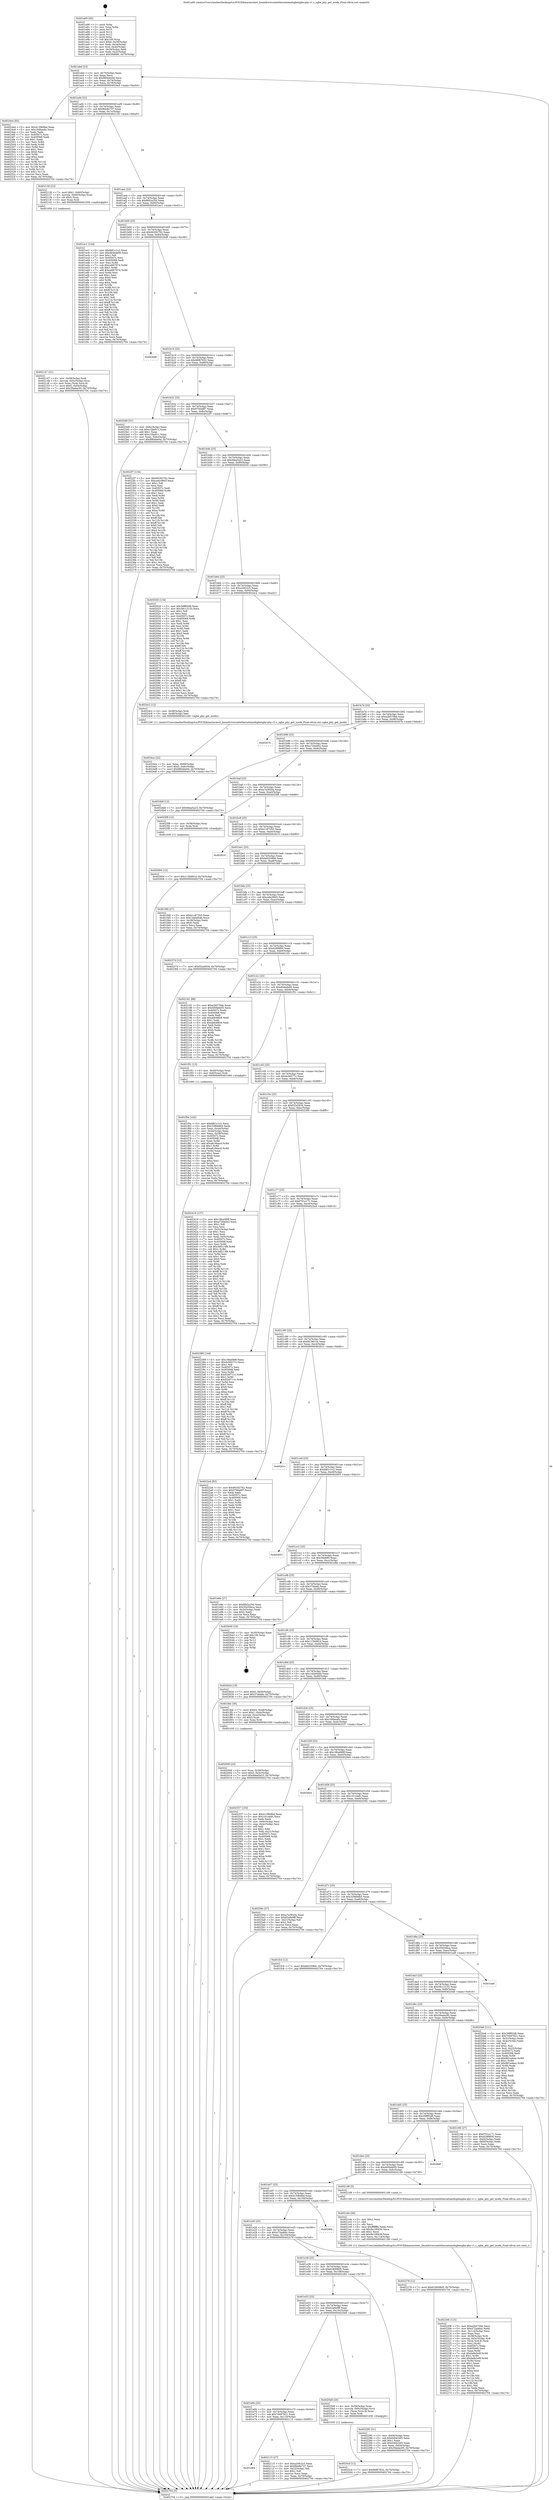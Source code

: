 digraph "0x401a90" {
  label = "0x401a90 (/mnt/c/Users/mathe/Desktop/tcc/POCII/binaries/extr_linuxdriversnetethernetamdxgbexgbe-phy-v1.c_xgbe_phy_get_mode_Final-ollvm.out::main(0))"
  labelloc = "t"
  node[shape=record]

  Entry [label="",width=0.3,height=0.3,shape=circle,fillcolor=black,style=filled]
  "0x401abd" [label="{
     0x401abd [23]\l
     | [instrs]\l
     &nbsp;&nbsp;0x401abd \<+3\>: mov -0x70(%rbp),%eax\l
     &nbsp;&nbsp;0x401ac0 \<+2\>: mov %eax,%ecx\l
     &nbsp;&nbsp;0x401ac2 \<+6\>: sub $0x880ebe0d,%ecx\l
     &nbsp;&nbsp;0x401ac8 \<+3\>: mov %eax,-0x74(%rbp)\l
     &nbsp;&nbsp;0x401acb \<+3\>: mov %ecx,-0x78(%rbp)\l
     &nbsp;&nbsp;0x401ace \<+6\>: je 00000000004024e4 \<main+0xa54\>\l
  }"]
  "0x4024e4" [label="{
     0x4024e4 [83]\l
     | [instrs]\l
     &nbsp;&nbsp;0x4024e4 \<+5\>: mov $0x4139b9bd,%eax\l
     &nbsp;&nbsp;0x4024e9 \<+5\>: mov $0x16dbea6c,%ecx\l
     &nbsp;&nbsp;0x4024ee \<+2\>: xor %edx,%edx\l
     &nbsp;&nbsp;0x4024f0 \<+7\>: mov 0x40507c,%esi\l
     &nbsp;&nbsp;0x4024f7 \<+7\>: mov 0x405068,%edi\l
     &nbsp;&nbsp;0x4024fe \<+3\>: sub $0x1,%edx\l
     &nbsp;&nbsp;0x402501 \<+3\>: mov %esi,%r8d\l
     &nbsp;&nbsp;0x402504 \<+3\>: add %edx,%r8d\l
     &nbsp;&nbsp;0x402507 \<+4\>: imul %r8d,%esi\l
     &nbsp;&nbsp;0x40250b \<+3\>: and $0x1,%esi\l
     &nbsp;&nbsp;0x40250e \<+3\>: cmp $0x0,%esi\l
     &nbsp;&nbsp;0x402511 \<+4\>: sete %r9b\l
     &nbsp;&nbsp;0x402515 \<+3\>: cmp $0xa,%edi\l
     &nbsp;&nbsp;0x402518 \<+4\>: setl %r10b\l
     &nbsp;&nbsp;0x40251c \<+3\>: mov %r9b,%r11b\l
     &nbsp;&nbsp;0x40251f \<+3\>: and %r10b,%r11b\l
     &nbsp;&nbsp;0x402522 \<+3\>: xor %r10b,%r9b\l
     &nbsp;&nbsp;0x402525 \<+3\>: or %r9b,%r11b\l
     &nbsp;&nbsp;0x402528 \<+4\>: test $0x1,%r11b\l
     &nbsp;&nbsp;0x40252c \<+3\>: cmovne %ecx,%eax\l
     &nbsp;&nbsp;0x40252f \<+3\>: mov %eax,-0x70(%rbp)\l
     &nbsp;&nbsp;0x402532 \<+5\>: jmp 0000000000402704 \<main+0xc74\>\l
  }"]
  "0x401ad4" [label="{
     0x401ad4 [22]\l
     | [instrs]\l
     &nbsp;&nbsp;0x401ad4 \<+5\>: jmp 0000000000401ad9 \<main+0x49\>\l
     &nbsp;&nbsp;0x401ad9 \<+3\>: mov -0x74(%rbp),%eax\l
     &nbsp;&nbsp;0x401adc \<+5\>: sub $0x8be8e737,%eax\l
     &nbsp;&nbsp;0x401ae1 \<+3\>: mov %eax,-0x7c(%rbp)\l
     &nbsp;&nbsp;0x401ae4 \<+6\>: je 0000000000402130 \<main+0x6a0\>\l
  }"]
  Exit [label="",width=0.3,height=0.3,shape=circle,fillcolor=black,style=filled,peripheries=2]
  "0x402130" [label="{
     0x402130 [23]\l
     | [instrs]\l
     &nbsp;&nbsp;0x402130 \<+7\>: movl $0x1,-0x60(%rbp)\l
     &nbsp;&nbsp;0x402137 \<+4\>: movslq -0x60(%rbp),%rax\l
     &nbsp;&nbsp;0x40213b \<+4\>: shl $0x2,%rax\l
     &nbsp;&nbsp;0x40213f \<+3\>: mov %rax,%rdi\l
     &nbsp;&nbsp;0x402142 \<+5\>: call 0000000000401050 \<malloc@plt\>\l
     | [calls]\l
     &nbsp;&nbsp;0x401050 \{1\} (unknown)\l
  }"]
  "0x401aea" [label="{
     0x401aea [22]\l
     | [instrs]\l
     &nbsp;&nbsp;0x401aea \<+5\>: jmp 0000000000401aef \<main+0x5f\>\l
     &nbsp;&nbsp;0x401aef \<+3\>: mov -0x74(%rbp),%eax\l
     &nbsp;&nbsp;0x401af2 \<+5\>: sub $0x8fd2a25d,%eax\l
     &nbsp;&nbsp;0x401af7 \<+3\>: mov %eax,-0x80(%rbp)\l
     &nbsp;&nbsp;0x401afa \<+6\>: je 0000000000401ec1 \<main+0x431\>\l
  }"]
  "0x402604" [label="{
     0x402604 [12]\l
     | [instrs]\l
     &nbsp;&nbsp;0x402604 \<+7\>: movl $0x115b991d,-0x70(%rbp)\l
     &nbsp;&nbsp;0x40260b \<+5\>: jmp 0000000000402704 \<main+0xc74\>\l
  }"]
  "0x401ec1" [label="{
     0x401ec1 [144]\l
     | [instrs]\l
     &nbsp;&nbsp;0x401ec1 \<+5\>: mov $0xfd61c1c2,%eax\l
     &nbsp;&nbsp;0x401ec6 \<+5\>: mov $0xdb4ede00,%ecx\l
     &nbsp;&nbsp;0x401ecb \<+2\>: mov $0x1,%dl\l
     &nbsp;&nbsp;0x401ecd \<+7\>: mov 0x40507c,%esi\l
     &nbsp;&nbsp;0x401ed4 \<+7\>: mov 0x405068,%edi\l
     &nbsp;&nbsp;0x401edb \<+3\>: mov %esi,%r8d\l
     &nbsp;&nbsp;0x401ede \<+7\>: sub $0xce667974,%r8d\l
     &nbsp;&nbsp;0x401ee5 \<+4\>: sub $0x1,%r8d\l
     &nbsp;&nbsp;0x401ee9 \<+7\>: add $0xce667974,%r8d\l
     &nbsp;&nbsp;0x401ef0 \<+4\>: imul %r8d,%esi\l
     &nbsp;&nbsp;0x401ef4 \<+3\>: and $0x1,%esi\l
     &nbsp;&nbsp;0x401ef7 \<+3\>: cmp $0x0,%esi\l
     &nbsp;&nbsp;0x401efa \<+4\>: sete %r9b\l
     &nbsp;&nbsp;0x401efe \<+3\>: cmp $0xa,%edi\l
     &nbsp;&nbsp;0x401f01 \<+4\>: setl %r10b\l
     &nbsp;&nbsp;0x401f05 \<+3\>: mov %r9b,%r11b\l
     &nbsp;&nbsp;0x401f08 \<+4\>: xor $0xff,%r11b\l
     &nbsp;&nbsp;0x401f0c \<+3\>: mov %r10b,%bl\l
     &nbsp;&nbsp;0x401f0f \<+3\>: xor $0xff,%bl\l
     &nbsp;&nbsp;0x401f12 \<+3\>: xor $0x1,%dl\l
     &nbsp;&nbsp;0x401f15 \<+3\>: mov %r11b,%r14b\l
     &nbsp;&nbsp;0x401f18 \<+4\>: and $0xff,%r14b\l
     &nbsp;&nbsp;0x401f1c \<+3\>: and %dl,%r9b\l
     &nbsp;&nbsp;0x401f1f \<+3\>: mov %bl,%r15b\l
     &nbsp;&nbsp;0x401f22 \<+4\>: and $0xff,%r15b\l
     &nbsp;&nbsp;0x401f26 \<+3\>: and %dl,%r10b\l
     &nbsp;&nbsp;0x401f29 \<+3\>: or %r9b,%r14b\l
     &nbsp;&nbsp;0x401f2c \<+3\>: or %r10b,%r15b\l
     &nbsp;&nbsp;0x401f2f \<+3\>: xor %r15b,%r14b\l
     &nbsp;&nbsp;0x401f32 \<+3\>: or %bl,%r11b\l
     &nbsp;&nbsp;0x401f35 \<+4\>: xor $0xff,%r11b\l
     &nbsp;&nbsp;0x401f39 \<+3\>: or $0x1,%dl\l
     &nbsp;&nbsp;0x401f3c \<+3\>: and %dl,%r11b\l
     &nbsp;&nbsp;0x401f3f \<+3\>: or %r11b,%r14b\l
     &nbsp;&nbsp;0x401f42 \<+4\>: test $0x1,%r14b\l
     &nbsp;&nbsp;0x401f46 \<+3\>: cmovne %ecx,%eax\l
     &nbsp;&nbsp;0x401f49 \<+3\>: mov %eax,-0x70(%rbp)\l
     &nbsp;&nbsp;0x401f4c \<+5\>: jmp 0000000000402704 \<main+0xc74\>\l
  }"]
  "0x401b00" [label="{
     0x401b00 [25]\l
     | [instrs]\l
     &nbsp;&nbsp;0x401b00 \<+5\>: jmp 0000000000401b05 \<main+0x75\>\l
     &nbsp;&nbsp;0x401b05 \<+3\>: mov -0x74(%rbp),%eax\l
     &nbsp;&nbsp;0x401b08 \<+5\>: sub $0x90292762,%eax\l
     &nbsp;&nbsp;0x401b0d \<+6\>: mov %eax,-0x84(%rbp)\l
     &nbsp;&nbsp;0x401b13 \<+6\>: je 00000000004026d8 \<main+0xc48\>\l
  }"]
  "0x4025cd" [label="{
     0x4025cd [12]\l
     | [instrs]\l
     &nbsp;&nbsp;0x4025cd \<+7\>: movl $0x96f67632,-0x70(%rbp)\l
     &nbsp;&nbsp;0x4025d4 \<+5\>: jmp 0000000000402704 \<main+0xc74\>\l
  }"]
  "0x4026d8" [label="{
     0x4026d8\l
  }", style=dashed]
  "0x401b19" [label="{
     0x401b19 [25]\l
     | [instrs]\l
     &nbsp;&nbsp;0x401b19 \<+5\>: jmp 0000000000401b1e \<main+0x8e\>\l
     &nbsp;&nbsp;0x401b1e \<+3\>: mov -0x74(%rbp),%eax\l
     &nbsp;&nbsp;0x401b21 \<+5\>: sub $0x96f67632,%eax\l
     &nbsp;&nbsp;0x401b26 \<+6\>: mov %eax,-0x88(%rbp)\l
     &nbsp;&nbsp;0x401b2c \<+6\>: je 00000000004025d9 \<main+0xb49\>\l
  }"]
  "0x4024ce" [label="{
     0x4024ce [22]\l
     | [instrs]\l
     &nbsp;&nbsp;0x4024ce \<+3\>: mov %eax,-0x68(%rbp)\l
     &nbsp;&nbsp;0x4024d1 \<+7\>: movl $0x0,-0x6c(%rbp)\l
     &nbsp;&nbsp;0x4024d8 \<+7\>: movl $0x880ebe0d,-0x70(%rbp)\l
     &nbsp;&nbsp;0x4024df \<+5\>: jmp 0000000000402704 \<main+0xc74\>\l
  }"]
  "0x4025d9" [label="{
     0x4025d9 [31]\l
     | [instrs]\l
     &nbsp;&nbsp;0x4025d9 \<+3\>: mov -0x6c(%rbp),%eax\l
     &nbsp;&nbsp;0x4025dc \<+5\>: sub $0xc1faa911,%eax\l
     &nbsp;&nbsp;0x4025e1 \<+3\>: add $0x1,%eax\l
     &nbsp;&nbsp;0x4025e4 \<+5\>: add $0xc1faa911,%eax\l
     &nbsp;&nbsp;0x4025e9 \<+3\>: mov %eax,-0x6c(%rbp)\l
     &nbsp;&nbsp;0x4025ec \<+7\>: movl $0x880ebe0d,-0x70(%rbp)\l
     &nbsp;&nbsp;0x4025f3 \<+5\>: jmp 0000000000402704 \<main+0xc74\>\l
  }"]
  "0x401b32" [label="{
     0x401b32 [25]\l
     | [instrs]\l
     &nbsp;&nbsp;0x401b32 \<+5\>: jmp 0000000000401b37 \<main+0xa7\>\l
     &nbsp;&nbsp;0x401b37 \<+3\>: mov -0x74(%rbp),%eax\l
     &nbsp;&nbsp;0x401b3a \<+5\>: sub $0x9700a8f7,%eax\l
     &nbsp;&nbsp;0x401b3f \<+6\>: mov %eax,-0x8c(%rbp)\l
     &nbsp;&nbsp;0x401b45 \<+6\>: je 00000000004022f7 \<main+0x867\>\l
  }"]
  "0x402206" [label="{
     0x402206 [115]\l
     | [instrs]\l
     &nbsp;&nbsp;0x402206 \<+5\>: mov $0xa2b570bb,%ecx\l
     &nbsp;&nbsp;0x40220b \<+5\>: mov $0x472aa6dc,%edx\l
     &nbsp;&nbsp;0x402210 \<+6\>: mov -0x114(%rbp),%esi\l
     &nbsp;&nbsp;0x402216 \<+3\>: imul %eax,%esi\l
     &nbsp;&nbsp;0x402219 \<+4\>: mov -0x58(%rbp),%rdi\l
     &nbsp;&nbsp;0x40221d \<+4\>: movslq -0x5c(%rbp),%r8\l
     &nbsp;&nbsp;0x402221 \<+4\>: mov (%rdi,%r8,8),%rdi\l
     &nbsp;&nbsp;0x402225 \<+2\>: mov %esi,(%rdi)\l
     &nbsp;&nbsp;0x402227 \<+7\>: mov 0x40507c,%eax\l
     &nbsp;&nbsp;0x40222e \<+7\>: mov 0x405068,%esi\l
     &nbsp;&nbsp;0x402235 \<+3\>: mov %eax,%r9d\l
     &nbsp;&nbsp;0x402238 \<+7\>: sub $0xbefe2e6f,%r9d\l
     &nbsp;&nbsp;0x40223f \<+4\>: sub $0x1,%r9d\l
     &nbsp;&nbsp;0x402243 \<+7\>: add $0xbefe2e6f,%r9d\l
     &nbsp;&nbsp;0x40224a \<+4\>: imul %r9d,%eax\l
     &nbsp;&nbsp;0x40224e \<+3\>: and $0x1,%eax\l
     &nbsp;&nbsp;0x402251 \<+3\>: cmp $0x0,%eax\l
     &nbsp;&nbsp;0x402254 \<+4\>: sete %r10b\l
     &nbsp;&nbsp;0x402258 \<+3\>: cmp $0xa,%esi\l
     &nbsp;&nbsp;0x40225b \<+4\>: setl %r11b\l
     &nbsp;&nbsp;0x40225f \<+3\>: mov %r10b,%bl\l
     &nbsp;&nbsp;0x402262 \<+3\>: and %r11b,%bl\l
     &nbsp;&nbsp;0x402265 \<+3\>: xor %r11b,%r10b\l
     &nbsp;&nbsp;0x402268 \<+3\>: or %r10b,%bl\l
     &nbsp;&nbsp;0x40226b \<+3\>: test $0x1,%bl\l
     &nbsp;&nbsp;0x40226e \<+3\>: cmovne %edx,%ecx\l
     &nbsp;&nbsp;0x402271 \<+3\>: mov %ecx,-0x70(%rbp)\l
     &nbsp;&nbsp;0x402274 \<+5\>: jmp 0000000000402704 \<main+0xc74\>\l
  }"]
  "0x4022f7" [label="{
     0x4022f7 [134]\l
     | [instrs]\l
     &nbsp;&nbsp;0x4022f7 \<+5\>: mov $0x90292762,%eax\l
     &nbsp;&nbsp;0x4022fc \<+5\>: mov $0xcebc08d3,%ecx\l
     &nbsp;&nbsp;0x402301 \<+2\>: mov $0x1,%dl\l
     &nbsp;&nbsp;0x402303 \<+2\>: xor %esi,%esi\l
     &nbsp;&nbsp;0x402305 \<+7\>: mov 0x40507c,%edi\l
     &nbsp;&nbsp;0x40230c \<+8\>: mov 0x405068,%r8d\l
     &nbsp;&nbsp;0x402314 \<+3\>: sub $0x1,%esi\l
     &nbsp;&nbsp;0x402317 \<+3\>: mov %edi,%r9d\l
     &nbsp;&nbsp;0x40231a \<+3\>: add %esi,%r9d\l
     &nbsp;&nbsp;0x40231d \<+4\>: imul %r9d,%edi\l
     &nbsp;&nbsp;0x402321 \<+3\>: and $0x1,%edi\l
     &nbsp;&nbsp;0x402324 \<+3\>: cmp $0x0,%edi\l
     &nbsp;&nbsp;0x402327 \<+4\>: sete %r10b\l
     &nbsp;&nbsp;0x40232b \<+4\>: cmp $0xa,%r8d\l
     &nbsp;&nbsp;0x40232f \<+4\>: setl %r11b\l
     &nbsp;&nbsp;0x402333 \<+3\>: mov %r10b,%bl\l
     &nbsp;&nbsp;0x402336 \<+3\>: xor $0xff,%bl\l
     &nbsp;&nbsp;0x402339 \<+3\>: mov %r11b,%r14b\l
     &nbsp;&nbsp;0x40233c \<+4\>: xor $0xff,%r14b\l
     &nbsp;&nbsp;0x402340 \<+3\>: xor $0x0,%dl\l
     &nbsp;&nbsp;0x402343 \<+3\>: mov %bl,%r15b\l
     &nbsp;&nbsp;0x402346 \<+4\>: and $0x0,%r15b\l
     &nbsp;&nbsp;0x40234a \<+3\>: and %dl,%r10b\l
     &nbsp;&nbsp;0x40234d \<+3\>: mov %r14b,%r12b\l
     &nbsp;&nbsp;0x402350 \<+4\>: and $0x0,%r12b\l
     &nbsp;&nbsp;0x402354 \<+3\>: and %dl,%r11b\l
     &nbsp;&nbsp;0x402357 \<+3\>: or %r10b,%r15b\l
     &nbsp;&nbsp;0x40235a \<+3\>: or %r11b,%r12b\l
     &nbsp;&nbsp;0x40235d \<+3\>: xor %r12b,%r15b\l
     &nbsp;&nbsp;0x402360 \<+3\>: or %r14b,%bl\l
     &nbsp;&nbsp;0x402363 \<+3\>: xor $0xff,%bl\l
     &nbsp;&nbsp;0x402366 \<+3\>: or $0x0,%dl\l
     &nbsp;&nbsp;0x402369 \<+2\>: and %dl,%bl\l
     &nbsp;&nbsp;0x40236b \<+3\>: or %bl,%r15b\l
     &nbsp;&nbsp;0x40236e \<+4\>: test $0x1,%r15b\l
     &nbsp;&nbsp;0x402372 \<+3\>: cmovne %ecx,%eax\l
     &nbsp;&nbsp;0x402375 \<+3\>: mov %eax,-0x70(%rbp)\l
     &nbsp;&nbsp;0x402378 \<+5\>: jmp 0000000000402704 \<main+0xc74\>\l
  }"]
  "0x401b4b" [label="{
     0x401b4b [25]\l
     | [instrs]\l
     &nbsp;&nbsp;0x401b4b \<+5\>: jmp 0000000000401b50 \<main+0xc0\>\l
     &nbsp;&nbsp;0x401b50 \<+3\>: mov -0x74(%rbp),%eax\l
     &nbsp;&nbsp;0x401b53 \<+5\>: sub $0x9dea5a23,%eax\l
     &nbsp;&nbsp;0x401b58 \<+6\>: mov %eax,-0x90(%rbp)\l
     &nbsp;&nbsp;0x401b5e \<+6\>: je 0000000000402020 \<main+0x590\>\l
  }"]
  "0x4021de" [label="{
     0x4021de [40]\l
     | [instrs]\l
     &nbsp;&nbsp;0x4021de \<+5\>: mov $0x2,%ecx\l
     &nbsp;&nbsp;0x4021e3 \<+1\>: cltd\l
     &nbsp;&nbsp;0x4021e4 \<+2\>: idiv %ecx\l
     &nbsp;&nbsp;0x4021e6 \<+6\>: imul $0xfffffffe,%edx,%ecx\l
     &nbsp;&nbsp;0x4021ec \<+6\>: sub $0x9e108430,%ecx\l
     &nbsp;&nbsp;0x4021f2 \<+3\>: add $0x1,%ecx\l
     &nbsp;&nbsp;0x4021f5 \<+6\>: add $0x9e108430,%ecx\l
     &nbsp;&nbsp;0x4021fb \<+6\>: mov %ecx,-0x114(%rbp)\l
     &nbsp;&nbsp;0x402201 \<+5\>: call 0000000000401160 \<next_i\>\l
     | [calls]\l
     &nbsp;&nbsp;0x401160 \{1\} (/mnt/c/Users/mathe/Desktop/tcc/POCII/binaries/extr_linuxdriversnetethernetamdxgbexgbe-phy-v1.c_xgbe_phy_get_mode_Final-ollvm.out::next_i)\l
  }"]
  "0x402020" [label="{
     0x402020 [134]\l
     | [instrs]\l
     &nbsp;&nbsp;0x402020 \<+5\>: mov $0x39ff93d8,%eax\l
     &nbsp;&nbsp;0x402025 \<+5\>: mov $0x38c12133,%ecx\l
     &nbsp;&nbsp;0x40202a \<+2\>: mov $0x1,%dl\l
     &nbsp;&nbsp;0x40202c \<+2\>: xor %esi,%esi\l
     &nbsp;&nbsp;0x40202e \<+7\>: mov 0x40507c,%edi\l
     &nbsp;&nbsp;0x402035 \<+8\>: mov 0x405068,%r8d\l
     &nbsp;&nbsp;0x40203d \<+3\>: sub $0x1,%esi\l
     &nbsp;&nbsp;0x402040 \<+3\>: mov %edi,%r9d\l
     &nbsp;&nbsp;0x402043 \<+3\>: add %esi,%r9d\l
     &nbsp;&nbsp;0x402046 \<+4\>: imul %r9d,%edi\l
     &nbsp;&nbsp;0x40204a \<+3\>: and $0x1,%edi\l
     &nbsp;&nbsp;0x40204d \<+3\>: cmp $0x0,%edi\l
     &nbsp;&nbsp;0x402050 \<+4\>: sete %r10b\l
     &nbsp;&nbsp;0x402054 \<+4\>: cmp $0xa,%r8d\l
     &nbsp;&nbsp;0x402058 \<+4\>: setl %r11b\l
     &nbsp;&nbsp;0x40205c \<+3\>: mov %r10b,%bl\l
     &nbsp;&nbsp;0x40205f \<+3\>: xor $0xff,%bl\l
     &nbsp;&nbsp;0x402062 \<+3\>: mov %r11b,%r14b\l
     &nbsp;&nbsp;0x402065 \<+4\>: xor $0xff,%r14b\l
     &nbsp;&nbsp;0x402069 \<+3\>: xor $0x0,%dl\l
     &nbsp;&nbsp;0x40206c \<+3\>: mov %bl,%r15b\l
     &nbsp;&nbsp;0x40206f \<+4\>: and $0x0,%r15b\l
     &nbsp;&nbsp;0x402073 \<+3\>: and %dl,%r10b\l
     &nbsp;&nbsp;0x402076 \<+3\>: mov %r14b,%r12b\l
     &nbsp;&nbsp;0x402079 \<+4\>: and $0x0,%r12b\l
     &nbsp;&nbsp;0x40207d \<+3\>: and %dl,%r11b\l
     &nbsp;&nbsp;0x402080 \<+3\>: or %r10b,%r15b\l
     &nbsp;&nbsp;0x402083 \<+3\>: or %r11b,%r12b\l
     &nbsp;&nbsp;0x402086 \<+3\>: xor %r12b,%r15b\l
     &nbsp;&nbsp;0x402089 \<+3\>: or %r14b,%bl\l
     &nbsp;&nbsp;0x40208c \<+3\>: xor $0xff,%bl\l
     &nbsp;&nbsp;0x40208f \<+3\>: or $0x0,%dl\l
     &nbsp;&nbsp;0x402092 \<+2\>: and %dl,%bl\l
     &nbsp;&nbsp;0x402094 \<+3\>: or %bl,%r15b\l
     &nbsp;&nbsp;0x402097 \<+4\>: test $0x1,%r15b\l
     &nbsp;&nbsp;0x40209b \<+3\>: cmovne %ecx,%eax\l
     &nbsp;&nbsp;0x40209e \<+3\>: mov %eax,-0x70(%rbp)\l
     &nbsp;&nbsp;0x4020a1 \<+5\>: jmp 0000000000402704 \<main+0xc74\>\l
  }"]
  "0x401b64" [label="{
     0x401b64 [25]\l
     | [instrs]\l
     &nbsp;&nbsp;0x401b64 \<+5\>: jmp 0000000000401b69 \<main+0xd9\>\l
     &nbsp;&nbsp;0x401b69 \<+3\>: mov -0x74(%rbp),%eax\l
     &nbsp;&nbsp;0x401b6c \<+5\>: sub $0xa20fc2c5,%eax\l
     &nbsp;&nbsp;0x401b71 \<+6\>: mov %eax,-0x94(%rbp)\l
     &nbsp;&nbsp;0x401b77 \<+6\>: je 00000000004024c2 \<main+0xa32\>\l
  }"]
  "0x402147" [label="{
     0x402147 [31]\l
     | [instrs]\l
     &nbsp;&nbsp;0x402147 \<+4\>: mov -0x58(%rbp),%rdi\l
     &nbsp;&nbsp;0x40214b \<+4\>: movslq -0x5c(%rbp),%rcx\l
     &nbsp;&nbsp;0x40214f \<+4\>: mov %rax,(%rdi,%rcx,8)\l
     &nbsp;&nbsp;0x402153 \<+7\>: movl $0x0,-0x64(%rbp)\l
     &nbsp;&nbsp;0x40215a \<+7\>: movl $0x39adac95,-0x70(%rbp)\l
     &nbsp;&nbsp;0x402161 \<+5\>: jmp 0000000000402704 \<main+0xc74\>\l
  }"]
  "0x4024c2" [label="{
     0x4024c2 [12]\l
     | [instrs]\l
     &nbsp;&nbsp;0x4024c2 \<+4\>: mov -0x58(%rbp),%rdi\l
     &nbsp;&nbsp;0x4024c6 \<+3\>: mov -0x48(%rbp),%esi\l
     &nbsp;&nbsp;0x4024c9 \<+5\>: call 0000000000401240 \<xgbe_phy_get_mode\>\l
     | [calls]\l
     &nbsp;&nbsp;0x401240 \{1\} (/mnt/c/Users/mathe/Desktop/tcc/POCII/binaries/extr_linuxdriversnetethernetamdxgbexgbe-phy-v1.c_xgbe_phy_get_mode_Final-ollvm.out::xgbe_phy_get_mode)\l
  }"]
  "0x401b7d" [label="{
     0x401b7d [25]\l
     | [instrs]\l
     &nbsp;&nbsp;0x401b7d \<+5\>: jmp 0000000000401b82 \<main+0xf2\>\l
     &nbsp;&nbsp;0x401b82 \<+3\>: mov -0x74(%rbp),%eax\l
     &nbsp;&nbsp;0x401b85 \<+5\>: sub $0xa2b570bb,%eax\l
     &nbsp;&nbsp;0x401b8a \<+6\>: mov %eax,-0x98(%rbp)\l
     &nbsp;&nbsp;0x401b90 \<+6\>: je 000000000040267b \<main+0xbeb\>\l
  }"]
  "0x401e84" [label="{
     0x401e84\l
  }", style=dashed]
  "0x40267b" [label="{
     0x40267b\l
  }", style=dashed]
  "0x401b96" [label="{
     0x401b96 [25]\l
     | [instrs]\l
     &nbsp;&nbsp;0x401b96 \<+5\>: jmp 0000000000401b9b \<main+0x10b\>\l
     &nbsp;&nbsp;0x401b9b \<+3\>: mov -0x74(%rbp),%eax\l
     &nbsp;&nbsp;0x401b9e \<+5\>: sub $0xa720ed42,%eax\l
     &nbsp;&nbsp;0x401ba3 \<+6\>: mov %eax,-0x9c(%rbp)\l
     &nbsp;&nbsp;0x401ba9 \<+6\>: je 00000000004024b6 \<main+0xa26\>\l
  }"]
  "0x402115" [label="{
     0x402115 [27]\l
     | [instrs]\l
     &nbsp;&nbsp;0x402115 \<+5\>: mov $0xa20fc2c5,%eax\l
     &nbsp;&nbsp;0x40211a \<+5\>: mov $0x8be8e737,%ecx\l
     &nbsp;&nbsp;0x40211f \<+3\>: mov -0x22(%rbp),%dl\l
     &nbsp;&nbsp;0x402122 \<+3\>: test $0x1,%dl\l
     &nbsp;&nbsp;0x402125 \<+3\>: cmovne %ecx,%eax\l
     &nbsp;&nbsp;0x402128 \<+3\>: mov %eax,-0x70(%rbp)\l
     &nbsp;&nbsp;0x40212b \<+5\>: jmp 0000000000402704 \<main+0xc74\>\l
  }"]
  "0x4024b6" [label="{
     0x4024b6 [12]\l
     | [instrs]\l
     &nbsp;&nbsp;0x4024b6 \<+7\>: movl $0x9dea5a23,-0x70(%rbp)\l
     &nbsp;&nbsp;0x4024bd \<+5\>: jmp 0000000000402704 \<main+0xc74\>\l
  }"]
  "0x401baf" [label="{
     0x401baf [25]\l
     | [instrs]\l
     &nbsp;&nbsp;0x401baf \<+5\>: jmp 0000000000401bb4 \<main+0x124\>\l
     &nbsp;&nbsp;0x401bb4 \<+3\>: mov -0x74(%rbp),%eax\l
     &nbsp;&nbsp;0x401bb7 \<+5\>: sub $0xa7a3820a,%eax\l
     &nbsp;&nbsp;0x401bbc \<+6\>: mov %eax,-0xa0(%rbp)\l
     &nbsp;&nbsp;0x401bc2 \<+6\>: je 00000000004025f8 \<main+0xb68\>\l
  }"]
  "0x401e6b" [label="{
     0x401e6b [25]\l
     | [instrs]\l
     &nbsp;&nbsp;0x401e6b \<+5\>: jmp 0000000000401e70 \<main+0x3e0\>\l
     &nbsp;&nbsp;0x401e70 \<+3\>: mov -0x74(%rbp),%eax\l
     &nbsp;&nbsp;0x401e73 \<+5\>: sub $0x76497621,%eax\l
     &nbsp;&nbsp;0x401e78 \<+6\>: mov %eax,-0x110(%rbp)\l
     &nbsp;&nbsp;0x401e7e \<+6\>: je 0000000000402115 \<main+0x685\>\l
  }"]
  "0x4025f8" [label="{
     0x4025f8 [12]\l
     | [instrs]\l
     &nbsp;&nbsp;0x4025f8 \<+4\>: mov -0x58(%rbp),%rax\l
     &nbsp;&nbsp;0x4025fc \<+3\>: mov %rax,%rdi\l
     &nbsp;&nbsp;0x4025ff \<+5\>: call 0000000000401030 \<free@plt\>\l
     | [calls]\l
     &nbsp;&nbsp;0x401030 \{1\} (unknown)\l
  }"]
  "0x401bc8" [label="{
     0x401bc8 [25]\l
     | [instrs]\l
     &nbsp;&nbsp;0x401bc8 \<+5\>: jmp 0000000000401bcd \<main+0x13d\>\l
     &nbsp;&nbsp;0x401bcd \<+3\>: mov -0x74(%rbp),%eax\l
     &nbsp;&nbsp;0x401bd0 \<+5\>: sub $0xb1c87293,%eax\l
     &nbsp;&nbsp;0x401bd5 \<+6\>: mov %eax,-0xa4(%rbp)\l
     &nbsp;&nbsp;0x401bdb \<+6\>: je 0000000000402610 \<main+0xb80\>\l
  }"]
  "0x4025b9" [label="{
     0x4025b9 [20]\l
     | [instrs]\l
     &nbsp;&nbsp;0x4025b9 \<+4\>: mov -0x58(%rbp),%rax\l
     &nbsp;&nbsp;0x4025bd \<+4\>: movslq -0x6c(%rbp),%rcx\l
     &nbsp;&nbsp;0x4025c1 \<+4\>: mov (%rax,%rcx,8),%rax\l
     &nbsp;&nbsp;0x4025c5 \<+3\>: mov %rax,%rdi\l
     &nbsp;&nbsp;0x4025c8 \<+5\>: call 0000000000401030 \<free@plt\>\l
     | [calls]\l
     &nbsp;&nbsp;0x401030 \{1\} (unknown)\l
  }"]
  "0x402610" [label="{
     0x402610\l
  }", style=dashed]
  "0x401be1" [label="{
     0x401be1 [25]\l
     | [instrs]\l
     &nbsp;&nbsp;0x401be1 \<+5\>: jmp 0000000000401be6 \<main+0x156\>\l
     &nbsp;&nbsp;0x401be6 \<+3\>: mov -0x74(%rbp),%eax\l
     &nbsp;&nbsp;0x401be9 \<+5\>: sub $0xbb0209b6,%eax\l
     &nbsp;&nbsp;0x401bee \<+6\>: mov %eax,-0xa8(%rbp)\l
     &nbsp;&nbsp;0x401bf4 \<+6\>: je 0000000000401fd0 \<main+0x540\>\l
  }"]
  "0x401e52" [label="{
     0x401e52 [25]\l
     | [instrs]\l
     &nbsp;&nbsp;0x401e52 \<+5\>: jmp 0000000000401e57 \<main+0x3c7\>\l
     &nbsp;&nbsp;0x401e57 \<+3\>: mov -0x74(%rbp),%eax\l
     &nbsp;&nbsp;0x401e5a \<+5\>: sub $0x62a6e9ff,%eax\l
     &nbsp;&nbsp;0x401e5f \<+6\>: mov %eax,-0x10c(%rbp)\l
     &nbsp;&nbsp;0x401e65 \<+6\>: je 00000000004025b9 \<main+0xb29\>\l
  }"]
  "0x401fd0" [label="{
     0x401fd0 [27]\l
     | [instrs]\l
     &nbsp;&nbsp;0x401fd0 \<+5\>: mov $0xb1c87293,%eax\l
     &nbsp;&nbsp;0x401fd5 \<+5\>: mov $0x14ddd44b,%ecx\l
     &nbsp;&nbsp;0x401fda \<+3\>: mov -0x28(%rbp),%edx\l
     &nbsp;&nbsp;0x401fdd \<+3\>: cmp $0x0,%edx\l
     &nbsp;&nbsp;0x401fe0 \<+3\>: cmove %ecx,%eax\l
     &nbsp;&nbsp;0x401fe3 \<+3\>: mov %eax,-0x70(%rbp)\l
     &nbsp;&nbsp;0x401fe6 \<+5\>: jmp 0000000000402704 \<main+0xc74\>\l
  }"]
  "0x401bfa" [label="{
     0x401bfa [25]\l
     | [instrs]\l
     &nbsp;&nbsp;0x401bfa \<+5\>: jmp 0000000000401bff \<main+0x16f\>\l
     &nbsp;&nbsp;0x401bff \<+3\>: mov -0x74(%rbp),%eax\l
     &nbsp;&nbsp;0x401c02 \<+5\>: sub $0xcebc08d3,%eax\l
     &nbsp;&nbsp;0x401c07 \<+6\>: mov %eax,-0xac(%rbp)\l
     &nbsp;&nbsp;0x401c0d \<+6\>: je 000000000040237d \<main+0x8ed\>\l
  }"]
  "0x402285" [label="{
     0x402285 [31]\l
     | [instrs]\l
     &nbsp;&nbsp;0x402285 \<+3\>: mov -0x64(%rbp),%eax\l
     &nbsp;&nbsp;0x402288 \<+5\>: sub $0x646424f3,%eax\l
     &nbsp;&nbsp;0x40228d \<+3\>: add $0x1,%eax\l
     &nbsp;&nbsp;0x402290 \<+5\>: add $0x646424f3,%eax\l
     &nbsp;&nbsp;0x402295 \<+3\>: mov %eax,-0x64(%rbp)\l
     &nbsp;&nbsp;0x402298 \<+7\>: movl $0x39adac95,-0x70(%rbp)\l
     &nbsp;&nbsp;0x40229f \<+5\>: jmp 0000000000402704 \<main+0xc74\>\l
  }"]
  "0x40237d" [label="{
     0x40237d [12]\l
     | [instrs]\l
     &nbsp;&nbsp;0x40237d \<+7\>: movl $0xf32a5634,-0x70(%rbp)\l
     &nbsp;&nbsp;0x402384 \<+5\>: jmp 0000000000402704 \<main+0xc74\>\l
  }"]
  "0x401c13" [label="{
     0x401c13 [25]\l
     | [instrs]\l
     &nbsp;&nbsp;0x401c13 \<+5\>: jmp 0000000000401c18 \<main+0x188\>\l
     &nbsp;&nbsp;0x401c18 \<+3\>: mov -0x74(%rbp),%eax\l
     &nbsp;&nbsp;0x401c1b \<+5\>: sub $0xd29f9f00,%eax\l
     &nbsp;&nbsp;0x401c20 \<+6\>: mov %eax,-0xb0(%rbp)\l
     &nbsp;&nbsp;0x401c26 \<+6\>: je 0000000000402181 \<main+0x6f1\>\l
  }"]
  "0x401e39" [label="{
     0x401e39 [25]\l
     | [instrs]\l
     &nbsp;&nbsp;0x401e39 \<+5\>: jmp 0000000000401e3e \<main+0x3ae\>\l
     &nbsp;&nbsp;0x401e3e \<+3\>: mov -0x74(%rbp),%eax\l
     &nbsp;&nbsp;0x401e41 \<+5\>: sub $0x618008d5,%eax\l
     &nbsp;&nbsp;0x401e46 \<+6\>: mov %eax,-0x108(%rbp)\l
     &nbsp;&nbsp;0x401e4c \<+6\>: je 0000000000402285 \<main+0x7f5\>\l
  }"]
  "0x402181" [label="{
     0x402181 [88]\l
     | [instrs]\l
     &nbsp;&nbsp;0x402181 \<+5\>: mov $0xa2b570bb,%eax\l
     &nbsp;&nbsp;0x402186 \<+5\>: mov $0x400bbb05,%ecx\l
     &nbsp;&nbsp;0x40218b \<+7\>: mov 0x40507c,%edx\l
     &nbsp;&nbsp;0x402192 \<+7\>: mov 0x405068,%esi\l
     &nbsp;&nbsp;0x402199 \<+2\>: mov %edx,%edi\l
     &nbsp;&nbsp;0x40219b \<+6\>: add $0xab648fc8,%edi\l
     &nbsp;&nbsp;0x4021a1 \<+3\>: sub $0x1,%edi\l
     &nbsp;&nbsp;0x4021a4 \<+6\>: sub $0xab648fc8,%edi\l
     &nbsp;&nbsp;0x4021aa \<+3\>: imul %edi,%edx\l
     &nbsp;&nbsp;0x4021ad \<+3\>: and $0x1,%edx\l
     &nbsp;&nbsp;0x4021b0 \<+3\>: cmp $0x0,%edx\l
     &nbsp;&nbsp;0x4021b3 \<+4\>: sete %r8b\l
     &nbsp;&nbsp;0x4021b7 \<+3\>: cmp $0xa,%esi\l
     &nbsp;&nbsp;0x4021ba \<+4\>: setl %r9b\l
     &nbsp;&nbsp;0x4021be \<+3\>: mov %r8b,%r10b\l
     &nbsp;&nbsp;0x4021c1 \<+3\>: and %r9b,%r10b\l
     &nbsp;&nbsp;0x4021c4 \<+3\>: xor %r9b,%r8b\l
     &nbsp;&nbsp;0x4021c7 \<+3\>: or %r8b,%r10b\l
     &nbsp;&nbsp;0x4021ca \<+4\>: test $0x1,%r10b\l
     &nbsp;&nbsp;0x4021ce \<+3\>: cmovne %ecx,%eax\l
     &nbsp;&nbsp;0x4021d1 \<+3\>: mov %eax,-0x70(%rbp)\l
     &nbsp;&nbsp;0x4021d4 \<+5\>: jmp 0000000000402704 \<main+0xc74\>\l
  }"]
  "0x401c2c" [label="{
     0x401c2c [25]\l
     | [instrs]\l
     &nbsp;&nbsp;0x401c2c \<+5\>: jmp 0000000000401c31 \<main+0x1a1\>\l
     &nbsp;&nbsp;0x401c31 \<+3\>: mov -0x74(%rbp),%eax\l
     &nbsp;&nbsp;0x401c34 \<+5\>: sub $0xdb4ede00,%eax\l
     &nbsp;&nbsp;0x401c39 \<+6\>: mov %eax,-0xb4(%rbp)\l
     &nbsp;&nbsp;0x401c3f \<+6\>: je 0000000000401f51 \<main+0x4c1\>\l
  }"]
  "0x402279" [label="{
     0x402279 [12]\l
     | [instrs]\l
     &nbsp;&nbsp;0x402279 \<+7\>: movl $0x618008d5,-0x70(%rbp)\l
     &nbsp;&nbsp;0x402280 \<+5\>: jmp 0000000000402704 \<main+0xc74\>\l
  }"]
  "0x401f51" [label="{
     0x401f51 [13]\l
     | [instrs]\l
     &nbsp;&nbsp;0x401f51 \<+4\>: mov -0x40(%rbp),%rax\l
     &nbsp;&nbsp;0x401f55 \<+4\>: mov 0x8(%rax),%rdi\l
     &nbsp;&nbsp;0x401f59 \<+5\>: call 0000000000401060 \<atoi@plt\>\l
     | [calls]\l
     &nbsp;&nbsp;0x401060 \{1\} (unknown)\l
  }"]
  "0x401c45" [label="{
     0x401c45 [25]\l
     | [instrs]\l
     &nbsp;&nbsp;0x401c45 \<+5\>: jmp 0000000000401c4a \<main+0x1ba\>\l
     &nbsp;&nbsp;0x401c4a \<+3\>: mov -0x74(%rbp),%eax\l
     &nbsp;&nbsp;0x401c4d \<+5\>: sub $0xdc06577c,%eax\l
     &nbsp;&nbsp;0x401c52 \<+6\>: mov %eax,-0xb8(%rbp)\l
     &nbsp;&nbsp;0x401c58 \<+6\>: je 0000000000402419 \<main+0x989\>\l
  }"]
  "0x401e20" [label="{
     0x401e20 [25]\l
     | [instrs]\l
     &nbsp;&nbsp;0x401e20 \<+5\>: jmp 0000000000401e25 \<main+0x395\>\l
     &nbsp;&nbsp;0x401e25 \<+3\>: mov -0x74(%rbp),%eax\l
     &nbsp;&nbsp;0x401e28 \<+5\>: sub $0x472aa6dc,%eax\l
     &nbsp;&nbsp;0x401e2d \<+6\>: mov %eax,-0x104(%rbp)\l
     &nbsp;&nbsp;0x401e33 \<+6\>: je 0000000000402279 \<main+0x7e9\>\l
  }"]
  "0x402419" [label="{
     0x402419 [157]\l
     | [instrs]\l
     &nbsp;&nbsp;0x402419 \<+5\>: mov $0x18ba089f,%eax\l
     &nbsp;&nbsp;0x40241e \<+5\>: mov $0xa720ed42,%ecx\l
     &nbsp;&nbsp;0x402423 \<+2\>: mov $0x1,%dl\l
     &nbsp;&nbsp;0x402425 \<+2\>: xor %esi,%esi\l
     &nbsp;&nbsp;0x402427 \<+3\>: mov -0x5c(%rbp),%edi\l
     &nbsp;&nbsp;0x40242a \<+3\>: sub $0x1,%esi\l
     &nbsp;&nbsp;0x40242d \<+2\>: sub %esi,%edi\l
     &nbsp;&nbsp;0x40242f \<+3\>: mov %edi,-0x5c(%rbp)\l
     &nbsp;&nbsp;0x402432 \<+7\>: mov 0x40507c,%esi\l
     &nbsp;&nbsp;0x402439 \<+7\>: mov 0x405068,%edi\l
     &nbsp;&nbsp;0x402440 \<+3\>: mov %esi,%r8d\l
     &nbsp;&nbsp;0x402443 \<+7\>: sub $0x3df213f8,%r8d\l
     &nbsp;&nbsp;0x40244a \<+4\>: sub $0x1,%r8d\l
     &nbsp;&nbsp;0x40244e \<+7\>: add $0x3df213f8,%r8d\l
     &nbsp;&nbsp;0x402455 \<+4\>: imul %r8d,%esi\l
     &nbsp;&nbsp;0x402459 \<+3\>: and $0x1,%esi\l
     &nbsp;&nbsp;0x40245c \<+3\>: cmp $0x0,%esi\l
     &nbsp;&nbsp;0x40245f \<+4\>: sete %r9b\l
     &nbsp;&nbsp;0x402463 \<+3\>: cmp $0xa,%edi\l
     &nbsp;&nbsp;0x402466 \<+4\>: setl %r10b\l
     &nbsp;&nbsp;0x40246a \<+3\>: mov %r9b,%r11b\l
     &nbsp;&nbsp;0x40246d \<+4\>: xor $0xff,%r11b\l
     &nbsp;&nbsp;0x402471 \<+3\>: mov %r10b,%bl\l
     &nbsp;&nbsp;0x402474 \<+3\>: xor $0xff,%bl\l
     &nbsp;&nbsp;0x402477 \<+3\>: xor $0x1,%dl\l
     &nbsp;&nbsp;0x40247a \<+3\>: mov %r11b,%r14b\l
     &nbsp;&nbsp;0x40247d \<+4\>: and $0xff,%r14b\l
     &nbsp;&nbsp;0x402481 \<+3\>: and %dl,%r9b\l
     &nbsp;&nbsp;0x402484 \<+3\>: mov %bl,%r15b\l
     &nbsp;&nbsp;0x402487 \<+4\>: and $0xff,%r15b\l
     &nbsp;&nbsp;0x40248b \<+3\>: and %dl,%r10b\l
     &nbsp;&nbsp;0x40248e \<+3\>: or %r9b,%r14b\l
     &nbsp;&nbsp;0x402491 \<+3\>: or %r10b,%r15b\l
     &nbsp;&nbsp;0x402494 \<+3\>: xor %r15b,%r14b\l
     &nbsp;&nbsp;0x402497 \<+3\>: or %bl,%r11b\l
     &nbsp;&nbsp;0x40249a \<+4\>: xor $0xff,%r11b\l
     &nbsp;&nbsp;0x40249e \<+3\>: or $0x1,%dl\l
     &nbsp;&nbsp;0x4024a1 \<+3\>: and %dl,%r11b\l
     &nbsp;&nbsp;0x4024a4 \<+3\>: or %r11b,%r14b\l
     &nbsp;&nbsp;0x4024a7 \<+4\>: test $0x1,%r14b\l
     &nbsp;&nbsp;0x4024ab \<+3\>: cmovne %ecx,%eax\l
     &nbsp;&nbsp;0x4024ae \<+3\>: mov %eax,-0x70(%rbp)\l
     &nbsp;&nbsp;0x4024b1 \<+5\>: jmp 0000000000402704 \<main+0xc74\>\l
  }"]
  "0x401c5e" [label="{
     0x401c5e [25]\l
     | [instrs]\l
     &nbsp;&nbsp;0x401c5e \<+5\>: jmp 0000000000401c63 \<main+0x1d3\>\l
     &nbsp;&nbsp;0x401c63 \<+3\>: mov -0x74(%rbp),%eax\l
     &nbsp;&nbsp;0x401c66 \<+5\>: sub $0xf32a5634,%eax\l
     &nbsp;&nbsp;0x401c6b \<+6\>: mov %eax,-0xbc(%rbp)\l
     &nbsp;&nbsp;0x401c71 \<+6\>: je 0000000000402389 \<main+0x8f9\>\l
  }"]
  "0x4026fd" [label="{
     0x4026fd\l
  }", style=dashed]
  "0x402389" [label="{
     0x402389 [144]\l
     | [instrs]\l
     &nbsp;&nbsp;0x402389 \<+5\>: mov $0x18ba089f,%eax\l
     &nbsp;&nbsp;0x40238e \<+5\>: mov $0xdc06577c,%ecx\l
     &nbsp;&nbsp;0x402393 \<+2\>: mov $0x1,%dl\l
     &nbsp;&nbsp;0x402395 \<+7\>: mov 0x40507c,%esi\l
     &nbsp;&nbsp;0x40239c \<+7\>: mov 0x405068,%edi\l
     &nbsp;&nbsp;0x4023a3 \<+3\>: mov %esi,%r8d\l
     &nbsp;&nbsp;0x4023a6 \<+7\>: add $0x92bf711c,%r8d\l
     &nbsp;&nbsp;0x4023ad \<+4\>: sub $0x1,%r8d\l
     &nbsp;&nbsp;0x4023b1 \<+7\>: sub $0x92bf711c,%r8d\l
     &nbsp;&nbsp;0x4023b8 \<+4\>: imul %r8d,%esi\l
     &nbsp;&nbsp;0x4023bc \<+3\>: and $0x1,%esi\l
     &nbsp;&nbsp;0x4023bf \<+3\>: cmp $0x0,%esi\l
     &nbsp;&nbsp;0x4023c2 \<+4\>: sete %r9b\l
     &nbsp;&nbsp;0x4023c6 \<+3\>: cmp $0xa,%edi\l
     &nbsp;&nbsp;0x4023c9 \<+4\>: setl %r10b\l
     &nbsp;&nbsp;0x4023cd \<+3\>: mov %r9b,%r11b\l
     &nbsp;&nbsp;0x4023d0 \<+4\>: xor $0xff,%r11b\l
     &nbsp;&nbsp;0x4023d4 \<+3\>: mov %r10b,%bl\l
     &nbsp;&nbsp;0x4023d7 \<+3\>: xor $0xff,%bl\l
     &nbsp;&nbsp;0x4023da \<+3\>: xor $0x1,%dl\l
     &nbsp;&nbsp;0x4023dd \<+3\>: mov %r11b,%r14b\l
     &nbsp;&nbsp;0x4023e0 \<+4\>: and $0xff,%r14b\l
     &nbsp;&nbsp;0x4023e4 \<+3\>: and %dl,%r9b\l
     &nbsp;&nbsp;0x4023e7 \<+3\>: mov %bl,%r15b\l
     &nbsp;&nbsp;0x4023ea \<+4\>: and $0xff,%r15b\l
     &nbsp;&nbsp;0x4023ee \<+3\>: and %dl,%r10b\l
     &nbsp;&nbsp;0x4023f1 \<+3\>: or %r9b,%r14b\l
     &nbsp;&nbsp;0x4023f4 \<+3\>: or %r10b,%r15b\l
     &nbsp;&nbsp;0x4023f7 \<+3\>: xor %r15b,%r14b\l
     &nbsp;&nbsp;0x4023fa \<+3\>: or %bl,%r11b\l
     &nbsp;&nbsp;0x4023fd \<+4\>: xor $0xff,%r11b\l
     &nbsp;&nbsp;0x402401 \<+3\>: or $0x1,%dl\l
     &nbsp;&nbsp;0x402404 \<+3\>: and %dl,%r11b\l
     &nbsp;&nbsp;0x402407 \<+3\>: or %r11b,%r14b\l
     &nbsp;&nbsp;0x40240a \<+4\>: test $0x1,%r14b\l
     &nbsp;&nbsp;0x40240e \<+3\>: cmovne %ecx,%eax\l
     &nbsp;&nbsp;0x402411 \<+3\>: mov %eax,-0x70(%rbp)\l
     &nbsp;&nbsp;0x402414 \<+5\>: jmp 0000000000402704 \<main+0xc74\>\l
  }"]
  "0x401c77" [label="{
     0x401c77 [25]\l
     | [instrs]\l
     &nbsp;&nbsp;0x401c77 \<+5\>: jmp 0000000000401c7c \<main+0x1ec\>\l
     &nbsp;&nbsp;0x401c7c \<+3\>: mov -0x74(%rbp),%eax\l
     &nbsp;&nbsp;0x401c7f \<+5\>: sub $0xf701e171,%eax\l
     &nbsp;&nbsp;0x401c84 \<+6\>: mov %eax,-0xc0(%rbp)\l
     &nbsp;&nbsp;0x401c8a \<+6\>: je 00000000004022a4 \<main+0x814\>\l
  }"]
  "0x401e07" [label="{
     0x401e07 [25]\l
     | [instrs]\l
     &nbsp;&nbsp;0x401e07 \<+5\>: jmp 0000000000401e0c \<main+0x37c\>\l
     &nbsp;&nbsp;0x401e0c \<+3\>: mov -0x74(%rbp),%eax\l
     &nbsp;&nbsp;0x401e0f \<+5\>: sub $0x4139b9bd,%eax\l
     &nbsp;&nbsp;0x401e14 \<+6\>: mov %eax,-0x100(%rbp)\l
     &nbsp;&nbsp;0x401e1a \<+6\>: je 00000000004026fd \<main+0xc6d\>\l
  }"]
  "0x4022a4" [label="{
     0x4022a4 [83]\l
     | [instrs]\l
     &nbsp;&nbsp;0x4022a4 \<+5\>: mov $0x90292762,%eax\l
     &nbsp;&nbsp;0x4022a9 \<+5\>: mov $0x9700a8f7,%ecx\l
     &nbsp;&nbsp;0x4022ae \<+2\>: xor %edx,%edx\l
     &nbsp;&nbsp;0x4022b0 \<+7\>: mov 0x40507c,%esi\l
     &nbsp;&nbsp;0x4022b7 \<+7\>: mov 0x405068,%edi\l
     &nbsp;&nbsp;0x4022be \<+3\>: sub $0x1,%edx\l
     &nbsp;&nbsp;0x4022c1 \<+3\>: mov %esi,%r8d\l
     &nbsp;&nbsp;0x4022c4 \<+3\>: add %edx,%r8d\l
     &nbsp;&nbsp;0x4022c7 \<+4\>: imul %r8d,%esi\l
     &nbsp;&nbsp;0x4022cb \<+3\>: and $0x1,%esi\l
     &nbsp;&nbsp;0x4022ce \<+3\>: cmp $0x0,%esi\l
     &nbsp;&nbsp;0x4022d1 \<+4\>: sete %r9b\l
     &nbsp;&nbsp;0x4022d5 \<+3\>: cmp $0xa,%edi\l
     &nbsp;&nbsp;0x4022d8 \<+4\>: setl %r10b\l
     &nbsp;&nbsp;0x4022dc \<+3\>: mov %r9b,%r11b\l
     &nbsp;&nbsp;0x4022df \<+3\>: and %r10b,%r11b\l
     &nbsp;&nbsp;0x4022e2 \<+3\>: xor %r10b,%r9b\l
     &nbsp;&nbsp;0x4022e5 \<+3\>: or %r9b,%r11b\l
     &nbsp;&nbsp;0x4022e8 \<+4\>: test $0x1,%r11b\l
     &nbsp;&nbsp;0x4022ec \<+3\>: cmovne %ecx,%eax\l
     &nbsp;&nbsp;0x4022ef \<+3\>: mov %eax,-0x70(%rbp)\l
     &nbsp;&nbsp;0x4022f2 \<+5\>: jmp 0000000000402704 \<main+0xc74\>\l
  }"]
  "0x401c90" [label="{
     0x401c90 [25]\l
     | [instrs]\l
     &nbsp;&nbsp;0x401c90 \<+5\>: jmp 0000000000401c95 \<main+0x205\>\l
     &nbsp;&nbsp;0x401c95 \<+3\>: mov -0x74(%rbp),%eax\l
     &nbsp;&nbsp;0x401c98 \<+5\>: sub $0xfd18d1cb,%eax\l
     &nbsp;&nbsp;0x401c9d \<+6\>: mov %eax,-0xc4(%rbp)\l
     &nbsp;&nbsp;0x401ca3 \<+6\>: je 000000000040261c \<main+0xb8c\>\l
  }"]
  "0x4021d9" [label="{
     0x4021d9 [5]\l
     | [instrs]\l
     &nbsp;&nbsp;0x4021d9 \<+5\>: call 0000000000401160 \<next_i\>\l
     | [calls]\l
     &nbsp;&nbsp;0x401160 \{1\} (/mnt/c/Users/mathe/Desktop/tcc/POCII/binaries/extr_linuxdriversnetethernetamdxgbexgbe-phy-v1.c_xgbe_phy_get_mode_Final-ollvm.out::next_i)\l
  }"]
  "0x40261c" [label="{
     0x40261c\l
  }", style=dashed]
  "0x401ca9" [label="{
     0x401ca9 [25]\l
     | [instrs]\l
     &nbsp;&nbsp;0x401ca9 \<+5\>: jmp 0000000000401cae \<main+0x21e\>\l
     &nbsp;&nbsp;0x401cae \<+3\>: mov -0x74(%rbp),%eax\l
     &nbsp;&nbsp;0x401cb1 \<+5\>: sub $0xfd61c1c2,%eax\l
     &nbsp;&nbsp;0x401cb6 \<+6\>: mov %eax,-0xc8(%rbp)\l
     &nbsp;&nbsp;0x401cbc \<+6\>: je 0000000000402653 \<main+0xbc3\>\l
  }"]
  "0x401dee" [label="{
     0x401dee [25]\l
     | [instrs]\l
     &nbsp;&nbsp;0x401dee \<+5\>: jmp 0000000000401df3 \<main+0x363\>\l
     &nbsp;&nbsp;0x401df3 \<+3\>: mov -0x74(%rbp),%eax\l
     &nbsp;&nbsp;0x401df6 \<+5\>: sub $0x400bbb05,%eax\l
     &nbsp;&nbsp;0x401dfb \<+6\>: mov %eax,-0xfc(%rbp)\l
     &nbsp;&nbsp;0x401e01 \<+6\>: je 00000000004021d9 \<main+0x749\>\l
  }"]
  "0x402653" [label="{
     0x402653\l
  }", style=dashed]
  "0x401cc2" [label="{
     0x401cc2 [25]\l
     | [instrs]\l
     &nbsp;&nbsp;0x401cc2 \<+5\>: jmp 0000000000401cc7 \<main+0x237\>\l
     &nbsp;&nbsp;0x401cc7 \<+3\>: mov -0x74(%rbp),%eax\l
     &nbsp;&nbsp;0x401cca \<+5\>: sub $0x59d680,%eax\l
     &nbsp;&nbsp;0x401ccf \<+6\>: mov %eax,-0xcc(%rbp)\l
     &nbsp;&nbsp;0x401cd5 \<+6\>: je 0000000000401e8e \<main+0x3fe\>\l
  }"]
  "0x40266f" [label="{
     0x40266f\l
  }", style=dashed]
  "0x401e8e" [label="{
     0x401e8e [27]\l
     | [instrs]\l
     &nbsp;&nbsp;0x401e8e \<+5\>: mov $0x8fd2a25d,%eax\l
     &nbsp;&nbsp;0x401e93 \<+5\>: mov $0x35e54bca,%ecx\l
     &nbsp;&nbsp;0x401e98 \<+3\>: mov -0x2c(%rbp),%edx\l
     &nbsp;&nbsp;0x401e9b \<+3\>: cmp $0x2,%edx\l
     &nbsp;&nbsp;0x401e9e \<+3\>: cmovne %ecx,%eax\l
     &nbsp;&nbsp;0x401ea1 \<+3\>: mov %eax,-0x70(%rbp)\l
     &nbsp;&nbsp;0x401ea4 \<+5\>: jmp 0000000000402704 \<main+0xc74\>\l
  }"]
  "0x401cdb" [label="{
     0x401cdb [25]\l
     | [instrs]\l
     &nbsp;&nbsp;0x401cdb \<+5\>: jmp 0000000000401ce0 \<main+0x250\>\l
     &nbsp;&nbsp;0x401ce0 \<+3\>: mov -0x74(%rbp),%eax\l
     &nbsp;&nbsp;0x401ce3 \<+5\>: sub $0x37ddafa,%eax\l
     &nbsp;&nbsp;0x401ce8 \<+6\>: mov %eax,-0xd0(%rbp)\l
     &nbsp;&nbsp;0x401cee \<+6\>: je 0000000000402640 \<main+0xbb0\>\l
  }"]
  "0x402704" [label="{
     0x402704 [5]\l
     | [instrs]\l
     &nbsp;&nbsp;0x402704 \<+5\>: jmp 0000000000401abd \<main+0x2d\>\l
  }"]
  "0x401a90" [label="{
     0x401a90 [45]\l
     | [instrs]\l
     &nbsp;&nbsp;0x401a90 \<+1\>: push %rbp\l
     &nbsp;&nbsp;0x401a91 \<+3\>: mov %rsp,%rbp\l
     &nbsp;&nbsp;0x401a94 \<+2\>: push %r15\l
     &nbsp;&nbsp;0x401a96 \<+2\>: push %r14\l
     &nbsp;&nbsp;0x401a98 \<+2\>: push %r12\l
     &nbsp;&nbsp;0x401a9a \<+1\>: push %rbx\l
     &nbsp;&nbsp;0x401a9b \<+7\>: sub $0x100,%rsp\l
     &nbsp;&nbsp;0x401aa2 \<+7\>: movl $0x0,-0x30(%rbp)\l
     &nbsp;&nbsp;0x401aa9 \<+3\>: mov %edi,-0x34(%rbp)\l
     &nbsp;&nbsp;0x401aac \<+4\>: mov %rsi,-0x40(%rbp)\l
     &nbsp;&nbsp;0x401ab0 \<+3\>: mov -0x34(%rbp),%edi\l
     &nbsp;&nbsp;0x401ab3 \<+3\>: mov %edi,-0x2c(%rbp)\l
     &nbsp;&nbsp;0x401ab6 \<+7\>: movl $0x59d680,-0x70(%rbp)\l
  }"]
  "0x401f5e" [label="{
     0x401f5e [102]\l
     | [instrs]\l
     &nbsp;&nbsp;0x401f5e \<+5\>: mov $0xfd61c1c2,%ecx\l
     &nbsp;&nbsp;0x401f63 \<+5\>: mov $0x3286b6b5,%edx\l
     &nbsp;&nbsp;0x401f68 \<+3\>: mov %eax,-0x44(%rbp)\l
     &nbsp;&nbsp;0x401f6b \<+3\>: mov -0x44(%rbp),%eax\l
     &nbsp;&nbsp;0x401f6e \<+3\>: mov %eax,-0x28(%rbp)\l
     &nbsp;&nbsp;0x401f71 \<+7\>: mov 0x40507c,%eax\l
     &nbsp;&nbsp;0x401f78 \<+7\>: mov 0x405068,%esi\l
     &nbsp;&nbsp;0x401f7f \<+3\>: mov %eax,%r8d\l
     &nbsp;&nbsp;0x401f82 \<+7\>: add $0xa818eacd,%r8d\l
     &nbsp;&nbsp;0x401f89 \<+4\>: sub $0x1,%r8d\l
     &nbsp;&nbsp;0x401f8d \<+7\>: sub $0xa818eacd,%r8d\l
     &nbsp;&nbsp;0x401f94 \<+4\>: imul %r8d,%eax\l
     &nbsp;&nbsp;0x401f98 \<+3\>: and $0x1,%eax\l
     &nbsp;&nbsp;0x401f9b \<+3\>: cmp $0x0,%eax\l
     &nbsp;&nbsp;0x401f9e \<+4\>: sete %r9b\l
     &nbsp;&nbsp;0x401fa2 \<+3\>: cmp $0xa,%esi\l
     &nbsp;&nbsp;0x401fa5 \<+4\>: setl %r10b\l
     &nbsp;&nbsp;0x401fa9 \<+3\>: mov %r9b,%r11b\l
     &nbsp;&nbsp;0x401fac \<+3\>: and %r10b,%r11b\l
     &nbsp;&nbsp;0x401faf \<+3\>: xor %r10b,%r9b\l
     &nbsp;&nbsp;0x401fb2 \<+3\>: or %r9b,%r11b\l
     &nbsp;&nbsp;0x401fb5 \<+4\>: test $0x1,%r11b\l
     &nbsp;&nbsp;0x401fb9 \<+3\>: cmovne %edx,%ecx\l
     &nbsp;&nbsp;0x401fbc \<+3\>: mov %ecx,-0x70(%rbp)\l
     &nbsp;&nbsp;0x401fbf \<+5\>: jmp 0000000000402704 \<main+0xc74\>\l
  }"]
  "0x401dd5" [label="{
     0x401dd5 [25]\l
     | [instrs]\l
     &nbsp;&nbsp;0x401dd5 \<+5\>: jmp 0000000000401dda \<main+0x34a\>\l
     &nbsp;&nbsp;0x401dda \<+3\>: mov -0x74(%rbp),%eax\l
     &nbsp;&nbsp;0x401ddd \<+5\>: sub $0x39ff93d8,%eax\l
     &nbsp;&nbsp;0x401de2 \<+6\>: mov %eax,-0xf8(%rbp)\l
     &nbsp;&nbsp;0x401de8 \<+6\>: je 000000000040266f \<main+0xbdf\>\l
  }"]
  "0x402640" [label="{
     0x402640 [19]\l
     | [instrs]\l
     &nbsp;&nbsp;0x402640 \<+3\>: mov -0x30(%rbp),%eax\l
     &nbsp;&nbsp;0x402643 \<+7\>: add $0x100,%rsp\l
     &nbsp;&nbsp;0x40264a \<+1\>: pop %rbx\l
     &nbsp;&nbsp;0x40264b \<+2\>: pop %r12\l
     &nbsp;&nbsp;0x40264d \<+2\>: pop %r14\l
     &nbsp;&nbsp;0x40264f \<+2\>: pop %r15\l
     &nbsp;&nbsp;0x402651 \<+1\>: pop %rbp\l
     &nbsp;&nbsp;0x402652 \<+1\>: ret\l
  }"]
  "0x401cf4" [label="{
     0x401cf4 [25]\l
     | [instrs]\l
     &nbsp;&nbsp;0x401cf4 \<+5\>: jmp 0000000000401cf9 \<main+0x269\>\l
     &nbsp;&nbsp;0x401cf9 \<+3\>: mov -0x74(%rbp),%eax\l
     &nbsp;&nbsp;0x401cfc \<+5\>: sub $0x115b991d,%eax\l
     &nbsp;&nbsp;0x401d01 \<+6\>: mov %eax,-0xd4(%rbp)\l
     &nbsp;&nbsp;0x401d07 \<+6\>: je 000000000040262d \<main+0xb9d\>\l
  }"]
  "0x402166" [label="{
     0x402166 [27]\l
     | [instrs]\l
     &nbsp;&nbsp;0x402166 \<+5\>: mov $0xf701e171,%eax\l
     &nbsp;&nbsp;0x40216b \<+5\>: mov $0xd29f9f00,%ecx\l
     &nbsp;&nbsp;0x402170 \<+3\>: mov -0x64(%rbp),%edx\l
     &nbsp;&nbsp;0x402173 \<+3\>: cmp -0x60(%rbp),%edx\l
     &nbsp;&nbsp;0x402176 \<+3\>: cmovl %ecx,%eax\l
     &nbsp;&nbsp;0x402179 \<+3\>: mov %eax,-0x70(%rbp)\l
     &nbsp;&nbsp;0x40217c \<+5\>: jmp 0000000000402704 \<main+0xc74\>\l
  }"]
  "0x40262d" [label="{
     0x40262d [19]\l
     | [instrs]\l
     &nbsp;&nbsp;0x40262d \<+7\>: movl $0x0,-0x30(%rbp)\l
     &nbsp;&nbsp;0x402634 \<+7\>: movl $0x37ddafa,-0x70(%rbp)\l
     &nbsp;&nbsp;0x40263b \<+5\>: jmp 0000000000402704 \<main+0xc74\>\l
  }"]
  "0x401d0d" [label="{
     0x401d0d [25]\l
     | [instrs]\l
     &nbsp;&nbsp;0x401d0d \<+5\>: jmp 0000000000401d12 \<main+0x282\>\l
     &nbsp;&nbsp;0x401d12 \<+3\>: mov -0x74(%rbp),%eax\l
     &nbsp;&nbsp;0x401d15 \<+5\>: sub $0x14ddd44b,%eax\l
     &nbsp;&nbsp;0x401d1a \<+6\>: mov %eax,-0xd8(%rbp)\l
     &nbsp;&nbsp;0x401d20 \<+6\>: je 0000000000401feb \<main+0x55b\>\l
  }"]
  "0x401dbc" [label="{
     0x401dbc [25]\l
     | [instrs]\l
     &nbsp;&nbsp;0x401dbc \<+5\>: jmp 0000000000401dc1 \<main+0x331\>\l
     &nbsp;&nbsp;0x401dc1 \<+3\>: mov -0x74(%rbp),%eax\l
     &nbsp;&nbsp;0x401dc4 \<+5\>: sub $0x39adac95,%eax\l
     &nbsp;&nbsp;0x401dc9 \<+6\>: mov %eax,-0xf4(%rbp)\l
     &nbsp;&nbsp;0x401dcf \<+6\>: je 0000000000402166 \<main+0x6d6\>\l
  }"]
  "0x401feb" [label="{
     0x401feb [30]\l
     | [instrs]\l
     &nbsp;&nbsp;0x401feb \<+7\>: movl $0x64,-0x48(%rbp)\l
     &nbsp;&nbsp;0x401ff2 \<+7\>: movl $0x1,-0x4c(%rbp)\l
     &nbsp;&nbsp;0x401ff9 \<+4\>: movslq -0x4c(%rbp),%rax\l
     &nbsp;&nbsp;0x401ffd \<+4\>: shl $0x3,%rax\l
     &nbsp;&nbsp;0x402001 \<+3\>: mov %rax,%rdi\l
     &nbsp;&nbsp;0x402004 \<+5\>: call 0000000000401050 \<malloc@plt\>\l
     | [calls]\l
     &nbsp;&nbsp;0x401050 \{1\} (unknown)\l
  }"]
  "0x401d26" [label="{
     0x401d26 [25]\l
     | [instrs]\l
     &nbsp;&nbsp;0x401d26 \<+5\>: jmp 0000000000401d2b \<main+0x29b\>\l
     &nbsp;&nbsp;0x401d2b \<+3\>: mov -0x74(%rbp),%eax\l
     &nbsp;&nbsp;0x401d2e \<+5\>: sub $0x16dbea6c,%eax\l
     &nbsp;&nbsp;0x401d33 \<+6\>: mov %eax,-0xdc(%rbp)\l
     &nbsp;&nbsp;0x401d39 \<+6\>: je 0000000000402537 \<main+0xaa7\>\l
  }"]
  "0x4020a6" [label="{
     0x4020a6 [111]\l
     | [instrs]\l
     &nbsp;&nbsp;0x4020a6 \<+5\>: mov $0x39ff93d8,%eax\l
     &nbsp;&nbsp;0x4020ab \<+5\>: mov $0x76497621,%ecx\l
     &nbsp;&nbsp;0x4020b0 \<+3\>: mov -0x5c(%rbp),%edx\l
     &nbsp;&nbsp;0x4020b3 \<+3\>: cmp -0x4c(%rbp),%edx\l
     &nbsp;&nbsp;0x4020b6 \<+4\>: setl %sil\l
     &nbsp;&nbsp;0x4020ba \<+4\>: and $0x1,%sil\l
     &nbsp;&nbsp;0x4020be \<+4\>: mov %sil,-0x22(%rbp)\l
     &nbsp;&nbsp;0x4020c2 \<+7\>: mov 0x40507c,%edx\l
     &nbsp;&nbsp;0x4020c9 \<+7\>: mov 0x405068,%edi\l
     &nbsp;&nbsp;0x4020d0 \<+3\>: mov %edx,%r8d\l
     &nbsp;&nbsp;0x4020d3 \<+7\>: sub $0x881adeac,%r8d\l
     &nbsp;&nbsp;0x4020da \<+4\>: sub $0x1,%r8d\l
     &nbsp;&nbsp;0x4020de \<+7\>: add $0x881adeac,%r8d\l
     &nbsp;&nbsp;0x4020e5 \<+4\>: imul %r8d,%edx\l
     &nbsp;&nbsp;0x4020e9 \<+3\>: and $0x1,%edx\l
     &nbsp;&nbsp;0x4020ec \<+3\>: cmp $0x0,%edx\l
     &nbsp;&nbsp;0x4020ef \<+4\>: sete %sil\l
     &nbsp;&nbsp;0x4020f3 \<+3\>: cmp $0xa,%edi\l
     &nbsp;&nbsp;0x4020f6 \<+4\>: setl %r9b\l
     &nbsp;&nbsp;0x4020fa \<+3\>: mov %sil,%r10b\l
     &nbsp;&nbsp;0x4020fd \<+3\>: and %r9b,%r10b\l
     &nbsp;&nbsp;0x402100 \<+3\>: xor %r9b,%sil\l
     &nbsp;&nbsp;0x402103 \<+3\>: or %sil,%r10b\l
     &nbsp;&nbsp;0x402106 \<+4\>: test $0x1,%r10b\l
     &nbsp;&nbsp;0x40210a \<+3\>: cmovne %ecx,%eax\l
     &nbsp;&nbsp;0x40210d \<+3\>: mov %eax,-0x70(%rbp)\l
     &nbsp;&nbsp;0x402110 \<+5\>: jmp 0000000000402704 \<main+0xc74\>\l
  }"]
  "0x402537" [label="{
     0x402537 [103]\l
     | [instrs]\l
     &nbsp;&nbsp;0x402537 \<+5\>: mov $0x4139b9bd,%eax\l
     &nbsp;&nbsp;0x40253c \<+5\>: mov $0x1d1c4efc,%ecx\l
     &nbsp;&nbsp;0x402541 \<+2\>: xor %edx,%edx\l
     &nbsp;&nbsp;0x402543 \<+3\>: mov -0x6c(%rbp),%esi\l
     &nbsp;&nbsp;0x402546 \<+3\>: cmp -0x4c(%rbp),%esi\l
     &nbsp;&nbsp;0x402549 \<+4\>: setl %dil\l
     &nbsp;&nbsp;0x40254d \<+4\>: and $0x1,%dil\l
     &nbsp;&nbsp;0x402551 \<+4\>: mov %dil,-0x21(%rbp)\l
     &nbsp;&nbsp;0x402555 \<+7\>: mov 0x40507c,%esi\l
     &nbsp;&nbsp;0x40255c \<+8\>: mov 0x405068,%r8d\l
     &nbsp;&nbsp;0x402564 \<+3\>: sub $0x1,%edx\l
     &nbsp;&nbsp;0x402567 \<+3\>: mov %esi,%r9d\l
     &nbsp;&nbsp;0x40256a \<+3\>: add %edx,%r9d\l
     &nbsp;&nbsp;0x40256d \<+4\>: imul %r9d,%esi\l
     &nbsp;&nbsp;0x402571 \<+3\>: and $0x1,%esi\l
     &nbsp;&nbsp;0x402574 \<+3\>: cmp $0x0,%esi\l
     &nbsp;&nbsp;0x402577 \<+4\>: sete %dil\l
     &nbsp;&nbsp;0x40257b \<+4\>: cmp $0xa,%r8d\l
     &nbsp;&nbsp;0x40257f \<+4\>: setl %r10b\l
     &nbsp;&nbsp;0x402583 \<+3\>: mov %dil,%r11b\l
     &nbsp;&nbsp;0x402586 \<+3\>: and %r10b,%r11b\l
     &nbsp;&nbsp;0x402589 \<+3\>: xor %r10b,%dil\l
     &nbsp;&nbsp;0x40258c \<+3\>: or %dil,%r11b\l
     &nbsp;&nbsp;0x40258f \<+4\>: test $0x1,%r11b\l
     &nbsp;&nbsp;0x402593 \<+3\>: cmovne %ecx,%eax\l
     &nbsp;&nbsp;0x402596 \<+3\>: mov %eax,-0x70(%rbp)\l
     &nbsp;&nbsp;0x402599 \<+5\>: jmp 0000000000402704 \<main+0xc74\>\l
  }"]
  "0x401d3f" [label="{
     0x401d3f [25]\l
     | [instrs]\l
     &nbsp;&nbsp;0x401d3f \<+5\>: jmp 0000000000401d44 \<main+0x2b4\>\l
     &nbsp;&nbsp;0x401d44 \<+3\>: mov -0x74(%rbp),%eax\l
     &nbsp;&nbsp;0x401d47 \<+5\>: sub $0x18ba089f,%eax\l
     &nbsp;&nbsp;0x401d4c \<+6\>: mov %eax,-0xe0(%rbp)\l
     &nbsp;&nbsp;0x401d52 \<+6\>: je 00000000004026e4 \<main+0xc54\>\l
  }"]
  "0x401da3" [label="{
     0x401da3 [25]\l
     | [instrs]\l
     &nbsp;&nbsp;0x401da3 \<+5\>: jmp 0000000000401da8 \<main+0x318\>\l
     &nbsp;&nbsp;0x401da8 \<+3\>: mov -0x74(%rbp),%eax\l
     &nbsp;&nbsp;0x401dab \<+5\>: sub $0x38c12133,%eax\l
     &nbsp;&nbsp;0x401db0 \<+6\>: mov %eax,-0xf0(%rbp)\l
     &nbsp;&nbsp;0x401db6 \<+6\>: je 00000000004020a6 \<main+0x616\>\l
  }"]
  "0x4026e4" [label="{
     0x4026e4\l
  }", style=dashed]
  "0x401d58" [label="{
     0x401d58 [25]\l
     | [instrs]\l
     &nbsp;&nbsp;0x401d58 \<+5\>: jmp 0000000000401d5d \<main+0x2cd\>\l
     &nbsp;&nbsp;0x401d5d \<+3\>: mov -0x74(%rbp),%eax\l
     &nbsp;&nbsp;0x401d60 \<+5\>: sub $0x1d1c4efc,%eax\l
     &nbsp;&nbsp;0x401d65 \<+6\>: mov %eax,-0xe4(%rbp)\l
     &nbsp;&nbsp;0x401d6b \<+6\>: je 000000000040259e \<main+0xb0e\>\l
  }"]
  "0x401ea9" [label="{
     0x401ea9\l
  }", style=dashed]
  "0x40259e" [label="{
     0x40259e [27]\l
     | [instrs]\l
     &nbsp;&nbsp;0x40259e \<+5\>: mov $0xa7a3820a,%eax\l
     &nbsp;&nbsp;0x4025a3 \<+5\>: mov $0x62a6e9ff,%ecx\l
     &nbsp;&nbsp;0x4025a8 \<+3\>: mov -0x21(%rbp),%dl\l
     &nbsp;&nbsp;0x4025ab \<+3\>: test $0x1,%dl\l
     &nbsp;&nbsp;0x4025ae \<+3\>: cmovne %ecx,%eax\l
     &nbsp;&nbsp;0x4025b1 \<+3\>: mov %eax,-0x70(%rbp)\l
     &nbsp;&nbsp;0x4025b4 \<+5\>: jmp 0000000000402704 \<main+0xc74\>\l
  }"]
  "0x401d71" [label="{
     0x401d71 [25]\l
     | [instrs]\l
     &nbsp;&nbsp;0x401d71 \<+5\>: jmp 0000000000401d76 \<main+0x2e6\>\l
     &nbsp;&nbsp;0x401d76 \<+3\>: mov -0x74(%rbp),%eax\l
     &nbsp;&nbsp;0x401d79 \<+5\>: sub $0x3286b6b5,%eax\l
     &nbsp;&nbsp;0x401d7e \<+6\>: mov %eax,-0xe8(%rbp)\l
     &nbsp;&nbsp;0x401d84 \<+6\>: je 0000000000401fc4 \<main+0x534\>\l
  }"]
  "0x402009" [label="{
     0x402009 [23]\l
     | [instrs]\l
     &nbsp;&nbsp;0x402009 \<+4\>: mov %rax,-0x58(%rbp)\l
     &nbsp;&nbsp;0x40200d \<+7\>: movl $0x0,-0x5c(%rbp)\l
     &nbsp;&nbsp;0x402014 \<+7\>: movl $0x9dea5a23,-0x70(%rbp)\l
     &nbsp;&nbsp;0x40201b \<+5\>: jmp 0000000000402704 \<main+0xc74\>\l
  }"]
  "0x401fc4" [label="{
     0x401fc4 [12]\l
     | [instrs]\l
     &nbsp;&nbsp;0x401fc4 \<+7\>: movl $0xbb0209b6,-0x70(%rbp)\l
     &nbsp;&nbsp;0x401fcb \<+5\>: jmp 0000000000402704 \<main+0xc74\>\l
  }"]
  "0x401d8a" [label="{
     0x401d8a [25]\l
     | [instrs]\l
     &nbsp;&nbsp;0x401d8a \<+5\>: jmp 0000000000401d8f \<main+0x2ff\>\l
     &nbsp;&nbsp;0x401d8f \<+3\>: mov -0x74(%rbp),%eax\l
     &nbsp;&nbsp;0x401d92 \<+5\>: sub $0x35e54bca,%eax\l
     &nbsp;&nbsp;0x401d97 \<+6\>: mov %eax,-0xec(%rbp)\l
     &nbsp;&nbsp;0x401d9d \<+6\>: je 0000000000401ea9 \<main+0x419\>\l
  }"]
  Entry -> "0x401a90" [label=" 1"]
  "0x401abd" -> "0x4024e4" [label=" 2"]
  "0x401abd" -> "0x401ad4" [label=" 35"]
  "0x402640" -> Exit [label=" 1"]
  "0x401ad4" -> "0x402130" [label=" 1"]
  "0x401ad4" -> "0x401aea" [label=" 34"]
  "0x40262d" -> "0x402704" [label=" 1"]
  "0x401aea" -> "0x401ec1" [label=" 1"]
  "0x401aea" -> "0x401b00" [label=" 33"]
  "0x402604" -> "0x402704" [label=" 1"]
  "0x401b00" -> "0x4026d8" [label=" 0"]
  "0x401b00" -> "0x401b19" [label=" 33"]
  "0x4025f8" -> "0x402604" [label=" 1"]
  "0x401b19" -> "0x4025d9" [label=" 1"]
  "0x401b19" -> "0x401b32" [label=" 32"]
  "0x4025d9" -> "0x402704" [label=" 1"]
  "0x401b32" -> "0x4022f7" [label=" 1"]
  "0x401b32" -> "0x401b4b" [label=" 31"]
  "0x4025cd" -> "0x402704" [label=" 1"]
  "0x401b4b" -> "0x402020" [label=" 2"]
  "0x401b4b" -> "0x401b64" [label=" 29"]
  "0x4025b9" -> "0x4025cd" [label=" 1"]
  "0x401b64" -> "0x4024c2" [label=" 1"]
  "0x401b64" -> "0x401b7d" [label=" 28"]
  "0x40259e" -> "0x402704" [label=" 2"]
  "0x401b7d" -> "0x40267b" [label=" 0"]
  "0x401b7d" -> "0x401b96" [label=" 28"]
  "0x402537" -> "0x402704" [label=" 2"]
  "0x401b96" -> "0x4024b6" [label=" 1"]
  "0x401b96" -> "0x401baf" [label=" 27"]
  "0x4024e4" -> "0x402704" [label=" 2"]
  "0x401baf" -> "0x4025f8" [label=" 1"]
  "0x401baf" -> "0x401bc8" [label=" 26"]
  "0x4024c2" -> "0x4024ce" [label=" 1"]
  "0x401bc8" -> "0x402610" [label=" 0"]
  "0x401bc8" -> "0x401be1" [label=" 26"]
  "0x4024b6" -> "0x402704" [label=" 1"]
  "0x401be1" -> "0x401fd0" [label=" 1"]
  "0x401be1" -> "0x401bfa" [label=" 25"]
  "0x402389" -> "0x402704" [label=" 1"]
  "0x401bfa" -> "0x40237d" [label=" 1"]
  "0x401bfa" -> "0x401c13" [label=" 24"]
  "0x40237d" -> "0x402704" [label=" 1"]
  "0x401c13" -> "0x402181" [label=" 1"]
  "0x401c13" -> "0x401c2c" [label=" 23"]
  "0x4022a4" -> "0x402704" [label=" 1"]
  "0x401c2c" -> "0x401f51" [label=" 1"]
  "0x401c2c" -> "0x401c45" [label=" 22"]
  "0x402285" -> "0x402704" [label=" 1"]
  "0x401c45" -> "0x402419" [label=" 1"]
  "0x401c45" -> "0x401c5e" [label=" 21"]
  "0x402206" -> "0x402704" [label=" 1"]
  "0x401c5e" -> "0x402389" [label=" 1"]
  "0x401c5e" -> "0x401c77" [label=" 20"]
  "0x4021de" -> "0x402206" [label=" 1"]
  "0x401c77" -> "0x4022a4" [label=" 1"]
  "0x401c77" -> "0x401c90" [label=" 19"]
  "0x402181" -> "0x402704" [label=" 1"]
  "0x401c90" -> "0x40261c" [label=" 0"]
  "0x401c90" -> "0x401ca9" [label=" 19"]
  "0x402166" -> "0x402704" [label=" 2"]
  "0x401ca9" -> "0x402653" [label=" 0"]
  "0x401ca9" -> "0x401cc2" [label=" 19"]
  "0x402130" -> "0x402147" [label=" 1"]
  "0x401cc2" -> "0x401e8e" [label=" 1"]
  "0x401cc2" -> "0x401cdb" [label=" 18"]
  "0x401e8e" -> "0x402704" [label=" 1"]
  "0x401a90" -> "0x401abd" [label=" 1"]
  "0x402704" -> "0x401abd" [label=" 36"]
  "0x401ec1" -> "0x402704" [label=" 1"]
  "0x401f51" -> "0x401f5e" [label=" 1"]
  "0x401f5e" -> "0x402704" [label=" 1"]
  "0x402115" -> "0x402704" [label=" 2"]
  "0x401cdb" -> "0x402640" [label=" 1"]
  "0x401cdb" -> "0x401cf4" [label=" 17"]
  "0x401e6b" -> "0x402115" [label=" 2"]
  "0x401cf4" -> "0x40262d" [label=" 1"]
  "0x401cf4" -> "0x401d0d" [label=" 16"]
  "0x4024ce" -> "0x402704" [label=" 1"]
  "0x401d0d" -> "0x401feb" [label=" 1"]
  "0x401d0d" -> "0x401d26" [label=" 15"]
  "0x401e52" -> "0x4025b9" [label=" 1"]
  "0x401d26" -> "0x402537" [label=" 2"]
  "0x401d26" -> "0x401d3f" [label=" 13"]
  "0x402419" -> "0x402704" [label=" 1"]
  "0x401d3f" -> "0x4026e4" [label=" 0"]
  "0x401d3f" -> "0x401d58" [label=" 13"]
  "0x401e39" -> "0x402285" [label=" 1"]
  "0x401d58" -> "0x40259e" [label=" 2"]
  "0x401d58" -> "0x401d71" [label=" 11"]
  "0x4022f7" -> "0x402704" [label=" 1"]
  "0x401d71" -> "0x401fc4" [label=" 1"]
  "0x401d71" -> "0x401d8a" [label=" 10"]
  "0x401fc4" -> "0x402704" [label=" 1"]
  "0x401fd0" -> "0x402704" [label=" 1"]
  "0x401feb" -> "0x402009" [label=" 1"]
  "0x402009" -> "0x402704" [label=" 1"]
  "0x402020" -> "0x402704" [label=" 2"]
  "0x401e20" -> "0x401e39" [label=" 4"]
  "0x401d8a" -> "0x401ea9" [label=" 0"]
  "0x401d8a" -> "0x401da3" [label=" 10"]
  "0x401e39" -> "0x401e52" [label=" 3"]
  "0x401da3" -> "0x4020a6" [label=" 2"]
  "0x401da3" -> "0x401dbc" [label=" 8"]
  "0x4020a6" -> "0x402704" [label=" 2"]
  "0x401e52" -> "0x401e6b" [label=" 2"]
  "0x401dbc" -> "0x402166" [label=" 2"]
  "0x401dbc" -> "0x401dd5" [label=" 6"]
  "0x401e6b" -> "0x401e84" [label=" 0"]
  "0x401dd5" -> "0x40266f" [label=" 0"]
  "0x401dd5" -> "0x401dee" [label=" 6"]
  "0x402147" -> "0x402704" [label=" 1"]
  "0x401dee" -> "0x4021d9" [label=" 1"]
  "0x401dee" -> "0x401e07" [label=" 5"]
  "0x4021d9" -> "0x4021de" [label=" 1"]
  "0x401e07" -> "0x4026fd" [label=" 0"]
  "0x401e07" -> "0x401e20" [label=" 5"]
  "0x402279" -> "0x402704" [label=" 1"]
  "0x401e20" -> "0x402279" [label=" 1"]
}
